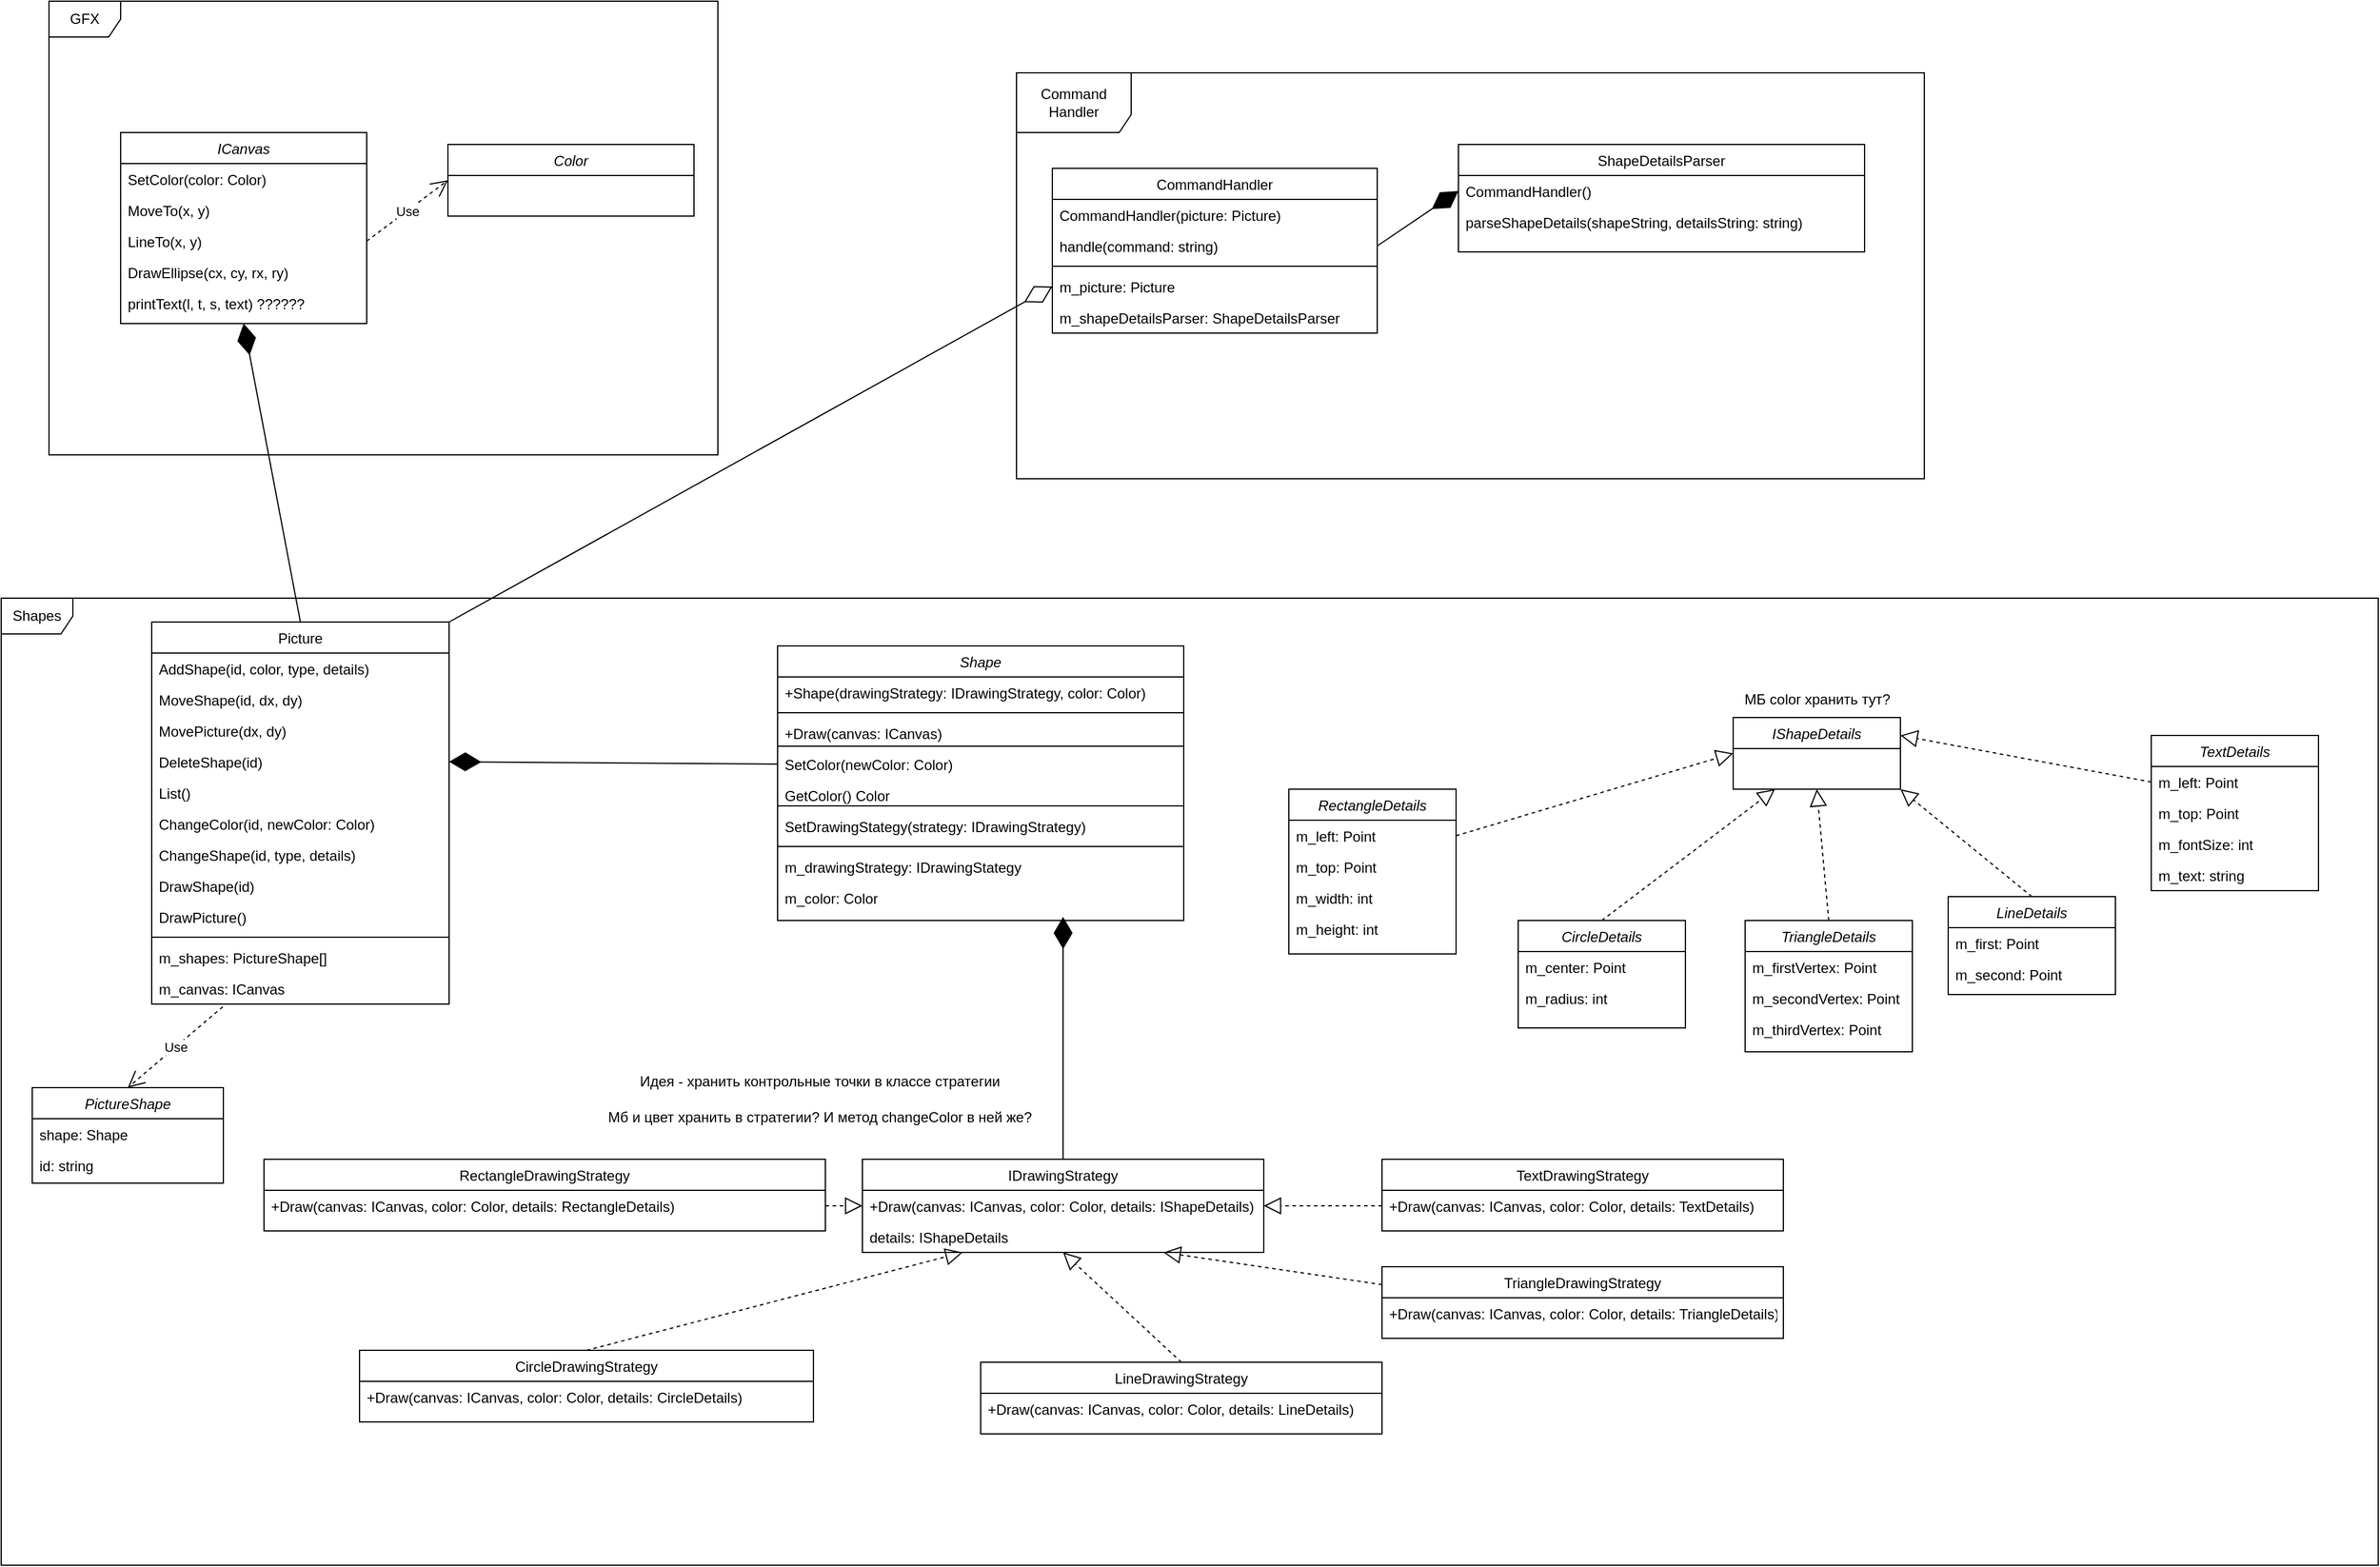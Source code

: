 <mxfile version="21.7.4" type="device">
  <diagram id="C5RBs43oDa-KdzZeNtuy" name="Page-1">
    <mxGraphModel dx="2049" dy="2260" grid="1" gridSize="10" guides="1" tooltips="1" connect="1" arrows="1" fold="1" page="1" pageScale="1" pageWidth="827" pageHeight="1169" math="0" shadow="0">
      <root>
        <mxCell id="WIyWlLk6GJQsqaUBKTNV-0" />
        <mxCell id="WIyWlLk6GJQsqaUBKTNV-1" parent="WIyWlLk6GJQsqaUBKTNV-0" />
        <mxCell id="77DUnfo4g9bUscwPN3Pd-4" value="CommandHandler" style="swimlane;fontStyle=0;align=center;verticalAlign=top;childLayout=stackLayout;horizontal=1;startSize=26;horizontalStack=0;resizeParent=1;resizeLast=0;collapsible=1;marginBottom=0;rounded=0;shadow=0;strokeWidth=1;" vertex="1" parent="WIyWlLk6GJQsqaUBKTNV-1">
          <mxGeometry x="920" y="-120" width="272" height="138" as="geometry">
            <mxRectangle x="550" y="140" width="160" height="26" as="alternateBounds" />
          </mxGeometry>
        </mxCell>
        <mxCell id="77DUnfo4g9bUscwPN3Pd-5" value="CommandHandler(picture: Picture)" style="text;align=left;verticalAlign=top;spacingLeft=4;spacingRight=4;overflow=hidden;rotatable=0;points=[[0,0.5],[1,0.5]];portConstraint=eastwest;" vertex="1" parent="77DUnfo4g9bUscwPN3Pd-4">
          <mxGeometry y="26" width="272" height="26" as="geometry" />
        </mxCell>
        <mxCell id="77DUnfo4g9bUscwPN3Pd-169" value="handle(command: string)" style="text;align=left;verticalAlign=top;spacingLeft=4;spacingRight=4;overflow=hidden;rotatable=0;points=[[0,0.5],[1,0.5]];portConstraint=eastwest;" vertex="1" parent="77DUnfo4g9bUscwPN3Pd-4">
          <mxGeometry y="52" width="272" height="26" as="geometry" />
        </mxCell>
        <mxCell id="77DUnfo4g9bUscwPN3Pd-10" value="" style="line;html=1;strokeWidth=1;align=left;verticalAlign=middle;spacingTop=-1;spacingLeft=3;spacingRight=3;rotatable=0;labelPosition=right;points=[];portConstraint=eastwest;" vertex="1" parent="77DUnfo4g9bUscwPN3Pd-4">
          <mxGeometry y="78" width="272" height="8" as="geometry" />
        </mxCell>
        <mxCell id="77DUnfo4g9bUscwPN3Pd-11" value="m_picture: Picture" style="text;align=left;verticalAlign=top;spacingLeft=4;spacingRight=4;overflow=hidden;rotatable=0;points=[[0,0.5],[1,0.5]];portConstraint=eastwest;" vertex="1" parent="77DUnfo4g9bUscwPN3Pd-4">
          <mxGeometry y="86" width="272" height="26" as="geometry" />
        </mxCell>
        <mxCell id="77DUnfo4g9bUscwPN3Pd-178" value="m_shapeDetailsParser: ShapeDetailsParser" style="text;align=left;verticalAlign=top;spacingLeft=4;spacingRight=4;overflow=hidden;rotatable=0;points=[[0,0.5],[1,0.5]];portConstraint=eastwest;" vertex="1" parent="77DUnfo4g9bUscwPN3Pd-4">
          <mxGeometry y="112" width="272" height="26" as="geometry" />
        </mxCell>
        <mxCell id="77DUnfo4g9bUscwPN3Pd-13" value="Command Handler" style="shape=umlFrame;whiteSpace=wrap;html=1;pointerEvents=0;width=96;height=50;" vertex="1" parent="WIyWlLk6GJQsqaUBKTNV-1">
          <mxGeometry x="890" y="-200" width="760" height="340" as="geometry" />
        </mxCell>
        <mxCell id="77DUnfo4g9bUscwPN3Pd-20" value="Shape" style="swimlane;fontStyle=2;align=center;verticalAlign=top;childLayout=stackLayout;horizontal=1;startSize=26;horizontalStack=0;resizeParent=1;resizeLast=0;collapsible=1;marginBottom=0;rounded=0;shadow=0;strokeWidth=1;" vertex="1" parent="WIyWlLk6GJQsqaUBKTNV-1">
          <mxGeometry x="690" y="280" width="340" height="230" as="geometry">
            <mxRectangle x="230" y="140" width="160" height="26" as="alternateBounds" />
          </mxGeometry>
        </mxCell>
        <mxCell id="77DUnfo4g9bUscwPN3Pd-65" value="+Shape(drawingStrategy: IDrawingStrategy, color: Color)" style="text;align=left;verticalAlign=top;spacingLeft=4;spacingRight=4;overflow=hidden;rotatable=0;points=[[0,0.5],[1,0.5]];portConstraint=eastwest;rounded=0;shadow=0;html=0;" vertex="1" parent="77DUnfo4g9bUscwPN3Pd-20">
          <mxGeometry y="26" width="340" height="26" as="geometry" />
        </mxCell>
        <mxCell id="77DUnfo4g9bUscwPN3Pd-66" value="" style="line;strokeWidth=1;fillColor=none;align=left;verticalAlign=middle;spacingTop=-1;spacingLeft=3;spacingRight=3;rotatable=0;labelPosition=right;points=[];portConstraint=eastwest;strokeColor=inherit;" vertex="1" parent="77DUnfo4g9bUscwPN3Pd-20">
          <mxGeometry y="52" width="340" height="8" as="geometry" />
        </mxCell>
        <mxCell id="77DUnfo4g9bUscwPN3Pd-63" value="+Draw(canvas: ICanvas)" style="text;align=left;verticalAlign=top;spacingLeft=4;spacingRight=4;overflow=hidden;rotatable=0;points=[[0,0.5],[1,0.5]];portConstraint=eastwest;rounded=0;shadow=0;html=0;" vertex="1" parent="77DUnfo4g9bUscwPN3Pd-20">
          <mxGeometry y="60" width="340" height="26" as="geometry" />
        </mxCell>
        <mxCell id="77DUnfo4g9bUscwPN3Pd-61" value="SetColor(newColor: Color)" style="text;align=left;verticalAlign=top;spacingLeft=4;spacingRight=4;overflow=hidden;rotatable=0;points=[[0,0.5],[1,0.5]];portConstraint=eastwest;rounded=0;shadow=0;html=0;" vertex="1" parent="77DUnfo4g9bUscwPN3Pd-20">
          <mxGeometry y="86" width="340" height="26" as="geometry" />
        </mxCell>
        <mxCell id="77DUnfo4g9bUscwPN3Pd-62" value="GetColor() Color" style="text;align=left;verticalAlign=top;spacingLeft=4;spacingRight=4;overflow=hidden;rotatable=0;points=[[0,0.5],[1,0.5]];portConstraint=eastwest;rounded=0;shadow=0;html=0;" vertex="1" parent="77DUnfo4g9bUscwPN3Pd-20">
          <mxGeometry y="112" width="340" height="26" as="geometry" />
        </mxCell>
        <mxCell id="77DUnfo4g9bUscwPN3Pd-69" value="SetDrawingStategy(strategy: IDrawingStrategy)" style="text;align=left;verticalAlign=top;spacingLeft=4;spacingRight=4;overflow=hidden;rotatable=0;points=[[0,0.5],[1,0.5]];portConstraint=eastwest;rounded=0;shadow=0;html=0;" vertex="1" parent="77DUnfo4g9bUscwPN3Pd-20">
          <mxGeometry y="138" width="340" height="26" as="geometry" />
        </mxCell>
        <mxCell id="77DUnfo4g9bUscwPN3Pd-23" value="" style="line;html=1;strokeWidth=1;align=left;verticalAlign=middle;spacingTop=-1;spacingLeft=3;spacingRight=3;rotatable=0;labelPosition=right;points=[];portConstraint=eastwest;" vertex="1" parent="77DUnfo4g9bUscwPN3Pd-20">
          <mxGeometry y="164" width="340" height="8" as="geometry" />
        </mxCell>
        <mxCell id="77DUnfo4g9bUscwPN3Pd-25" value="m_drawingStrategy: IDrawingStategy" style="text;align=left;verticalAlign=top;spacingLeft=4;spacingRight=4;overflow=hidden;rotatable=0;points=[[0,0.5],[1,0.5]];portConstraint=eastwest;" vertex="1" parent="77DUnfo4g9bUscwPN3Pd-20">
          <mxGeometry y="172" width="340" height="26" as="geometry" />
        </mxCell>
        <mxCell id="77DUnfo4g9bUscwPN3Pd-59" value="m_color: Color" style="text;align=left;verticalAlign=top;spacingLeft=4;spacingRight=4;overflow=hidden;rotatable=0;points=[[0,0.5],[1,0.5]];portConstraint=eastwest;" vertex="1" parent="77DUnfo4g9bUscwPN3Pd-20">
          <mxGeometry y="198" width="340" height="26" as="geometry" />
        </mxCell>
        <mxCell id="77DUnfo4g9bUscwPN3Pd-26" value="IDrawingStrategy" style="swimlane;fontStyle=0;align=center;verticalAlign=top;childLayout=stackLayout;horizontal=1;startSize=26;horizontalStack=0;resizeParent=1;resizeLast=0;collapsible=1;marginBottom=0;rounded=0;shadow=0;strokeWidth=1;" vertex="1" parent="WIyWlLk6GJQsqaUBKTNV-1">
          <mxGeometry x="761" y="710" width="336" height="78" as="geometry">
            <mxRectangle x="550" y="140" width="160" height="26" as="alternateBounds" />
          </mxGeometry>
        </mxCell>
        <mxCell id="77DUnfo4g9bUscwPN3Pd-27" value="+Draw(canvas: ICanvas, color: Color, details: IShapeDetails)" style="text;align=left;verticalAlign=top;spacingLeft=4;spacingRight=4;overflow=hidden;rotatable=0;points=[[0,0.5],[1,0.5]];portConstraint=eastwest;" vertex="1" parent="77DUnfo4g9bUscwPN3Pd-26">
          <mxGeometry y="26" width="336" height="26" as="geometry" />
        </mxCell>
        <mxCell id="77DUnfo4g9bUscwPN3Pd-166" value="details: IShapeDetails" style="text;align=left;verticalAlign=top;spacingLeft=4;spacingRight=4;overflow=hidden;rotatable=0;points=[[0,0.5],[1,0.5]];portConstraint=eastwest;" vertex="1" parent="77DUnfo4g9bUscwPN3Pd-26">
          <mxGeometry y="52" width="336" height="26" as="geometry" />
        </mxCell>
        <mxCell id="77DUnfo4g9bUscwPN3Pd-35" value="" style="endArrow=diamondThin;endFill=1;endSize=24;html=1;rounded=0;exitX=0;exitY=0.5;exitDx=0;exitDy=0;entryX=1;entryY=0.5;entryDx=0;entryDy=0;" edge="1" parent="WIyWlLk6GJQsqaUBKTNV-1" target="77DUnfo4g9bUscwPN3Pd-53" source="77DUnfo4g9bUscwPN3Pd-61">
          <mxGeometry width="160" relative="1" as="geometry">
            <mxPoint x="316" y="647" as="sourcePoint" />
            <mxPoint x="410" y="380" as="targetPoint" />
          </mxGeometry>
        </mxCell>
        <mxCell id="77DUnfo4g9bUscwPN3Pd-36" value="Shapes" style="shape=umlFrame;whiteSpace=wrap;html=1;pointerEvents=0;" vertex="1" parent="WIyWlLk6GJQsqaUBKTNV-1">
          <mxGeometry x="40" y="240" width="1990" height="810" as="geometry" />
        </mxCell>
        <mxCell id="77DUnfo4g9bUscwPN3Pd-37" value="ICanvas&#xa;" style="swimlane;fontStyle=2;align=center;verticalAlign=top;childLayout=stackLayout;horizontal=1;startSize=26;horizontalStack=0;resizeParent=1;resizeLast=0;collapsible=1;marginBottom=0;rounded=0;shadow=0;strokeWidth=1;" vertex="1" parent="WIyWlLk6GJQsqaUBKTNV-1">
          <mxGeometry x="140" y="-150" width="206" height="160" as="geometry">
            <mxRectangle x="230" y="140" width="160" height="26" as="alternateBounds" />
          </mxGeometry>
        </mxCell>
        <mxCell id="77DUnfo4g9bUscwPN3Pd-38" value="SetColor(color: Color)" style="text;align=left;verticalAlign=top;spacingLeft=4;spacingRight=4;overflow=hidden;rotatable=0;points=[[0,0.5],[1,0.5]];portConstraint=eastwest;" vertex="1" parent="77DUnfo4g9bUscwPN3Pd-37">
          <mxGeometry y="26" width="206" height="26" as="geometry" />
        </mxCell>
        <mxCell id="77DUnfo4g9bUscwPN3Pd-39" value="MoveTo(x, y)" style="text;align=left;verticalAlign=top;spacingLeft=4;spacingRight=4;overflow=hidden;rotatable=0;points=[[0,0.5],[1,0.5]];portConstraint=eastwest;rounded=0;shadow=0;html=0;" vertex="1" parent="77DUnfo4g9bUscwPN3Pd-37">
          <mxGeometry y="52" width="206" height="26" as="geometry" />
        </mxCell>
        <mxCell id="77DUnfo4g9bUscwPN3Pd-42" value="LineTo(x, y)" style="text;align=left;verticalAlign=top;spacingLeft=4;spacingRight=4;overflow=hidden;rotatable=0;points=[[0,0.5],[1,0.5]];portConstraint=eastwest;rounded=0;shadow=0;html=0;" vertex="1" parent="77DUnfo4g9bUscwPN3Pd-37">
          <mxGeometry y="78" width="206" height="26" as="geometry" />
        </mxCell>
        <mxCell id="77DUnfo4g9bUscwPN3Pd-43" value="DrawEllipse(cx, cy, rx, ry)" style="text;align=left;verticalAlign=top;spacingLeft=4;spacingRight=4;overflow=hidden;rotatable=0;points=[[0,0.5],[1,0.5]];portConstraint=eastwest;rounded=0;shadow=0;html=0;" vertex="1" parent="77DUnfo4g9bUscwPN3Pd-37">
          <mxGeometry y="104" width="206" height="26" as="geometry" />
        </mxCell>
        <mxCell id="77DUnfo4g9bUscwPN3Pd-44" value="printText(l, t, s, text) ??????" style="text;align=left;verticalAlign=top;spacingLeft=4;spacingRight=4;overflow=hidden;rotatable=0;points=[[0,0.5],[1,0.5]];portConstraint=eastwest;rounded=0;shadow=0;html=0;" vertex="1" parent="77DUnfo4g9bUscwPN3Pd-37">
          <mxGeometry y="130" width="206" height="26" as="geometry" />
        </mxCell>
        <mxCell id="77DUnfo4g9bUscwPN3Pd-50" value="Picture" style="swimlane;fontStyle=0;align=center;verticalAlign=top;childLayout=stackLayout;horizontal=1;startSize=26;horizontalStack=0;resizeParent=1;resizeLast=0;collapsible=1;marginBottom=0;rounded=0;shadow=0;strokeWidth=1;" vertex="1" parent="WIyWlLk6GJQsqaUBKTNV-1">
          <mxGeometry x="166" y="260" width="249" height="320" as="geometry">
            <mxRectangle x="550" y="140" width="160" height="26" as="alternateBounds" />
          </mxGeometry>
        </mxCell>
        <mxCell id="77DUnfo4g9bUscwPN3Pd-52" value="AddShape(id, color, type, details)" style="text;align=left;verticalAlign=top;spacingLeft=4;spacingRight=4;overflow=hidden;rotatable=0;points=[[0,0.5],[1,0.5]];portConstraint=eastwest;rounded=0;shadow=0;html=0;" vertex="1" parent="77DUnfo4g9bUscwPN3Pd-50">
          <mxGeometry y="26" width="249" height="26" as="geometry" />
        </mxCell>
        <mxCell id="77DUnfo4g9bUscwPN3Pd-93" value="MoveShape(id, dx, dy)" style="text;align=left;verticalAlign=top;spacingLeft=4;spacingRight=4;overflow=hidden;rotatable=0;points=[[0,0.5],[1,0.5]];portConstraint=eastwest;rounded=0;shadow=0;html=0;" vertex="1" parent="77DUnfo4g9bUscwPN3Pd-50">
          <mxGeometry y="52" width="249" height="26" as="geometry" />
        </mxCell>
        <mxCell id="77DUnfo4g9bUscwPN3Pd-94" value="MovePicture(dx, dy)" style="text;align=left;verticalAlign=top;spacingLeft=4;spacingRight=4;overflow=hidden;rotatable=0;points=[[0,0.5],[1,0.5]];portConstraint=eastwest;rounded=0;shadow=0;html=0;" vertex="1" parent="77DUnfo4g9bUscwPN3Pd-50">
          <mxGeometry y="78" width="249" height="26" as="geometry" />
        </mxCell>
        <mxCell id="77DUnfo4g9bUscwPN3Pd-53" value="DeleteShape(id)" style="text;align=left;verticalAlign=top;spacingLeft=4;spacingRight=4;overflow=hidden;rotatable=0;points=[[0,0.5],[1,0.5]];portConstraint=eastwest;rounded=0;shadow=0;html=0;" vertex="1" parent="77DUnfo4g9bUscwPN3Pd-50">
          <mxGeometry y="104" width="249" height="26" as="geometry" />
        </mxCell>
        <mxCell id="77DUnfo4g9bUscwPN3Pd-97" value="List()" style="text;align=left;verticalAlign=top;spacingLeft=4;spacingRight=4;overflow=hidden;rotatable=0;points=[[0,0.5],[1,0.5]];portConstraint=eastwest;rounded=0;shadow=0;html=0;" vertex="1" parent="77DUnfo4g9bUscwPN3Pd-50">
          <mxGeometry y="130" width="249" height="26" as="geometry" />
        </mxCell>
        <mxCell id="77DUnfo4g9bUscwPN3Pd-95" value="ChangeColor(id, newColor: Color)" style="text;align=left;verticalAlign=top;spacingLeft=4;spacingRight=4;overflow=hidden;rotatable=0;points=[[0,0.5],[1,0.5]];portConstraint=eastwest;rounded=0;shadow=0;html=0;" vertex="1" parent="77DUnfo4g9bUscwPN3Pd-50">
          <mxGeometry y="156" width="249" height="26" as="geometry" />
        </mxCell>
        <mxCell id="77DUnfo4g9bUscwPN3Pd-55" value="ChangeShape(id, type, details)" style="text;align=left;verticalAlign=top;spacingLeft=4;spacingRight=4;overflow=hidden;rotatable=0;points=[[0,0.5],[1,0.5]];portConstraint=eastwest;rounded=0;shadow=0;html=0;" vertex="1" parent="77DUnfo4g9bUscwPN3Pd-50">
          <mxGeometry y="182" width="249" height="26" as="geometry" />
        </mxCell>
        <mxCell id="77DUnfo4g9bUscwPN3Pd-96" value="DrawShape(id)" style="text;align=left;verticalAlign=top;spacingLeft=4;spacingRight=4;overflow=hidden;rotatable=0;points=[[0,0.5],[1,0.5]];portConstraint=eastwest;rounded=0;shadow=0;html=0;" vertex="1" parent="77DUnfo4g9bUscwPN3Pd-50">
          <mxGeometry y="208" width="249" height="26" as="geometry" />
        </mxCell>
        <mxCell id="77DUnfo4g9bUscwPN3Pd-98" value="DrawPicture()" style="text;align=left;verticalAlign=top;spacingLeft=4;spacingRight=4;overflow=hidden;rotatable=0;points=[[0,0.5],[1,0.5]];portConstraint=eastwest;rounded=0;shadow=0;html=0;" vertex="1" parent="77DUnfo4g9bUscwPN3Pd-50">
          <mxGeometry y="234" width="249" height="26" as="geometry" />
        </mxCell>
        <mxCell id="77DUnfo4g9bUscwPN3Pd-56" value="" style="line;html=1;strokeWidth=1;align=left;verticalAlign=middle;spacingTop=-1;spacingLeft=3;spacingRight=3;rotatable=0;labelPosition=right;points=[];portConstraint=eastwest;" vertex="1" parent="77DUnfo4g9bUscwPN3Pd-50">
          <mxGeometry y="260" width="249" height="8" as="geometry" />
        </mxCell>
        <mxCell id="77DUnfo4g9bUscwPN3Pd-51" value="m_shapes: PictureShape[]" style="text;align=left;verticalAlign=top;spacingLeft=4;spacingRight=4;overflow=hidden;rotatable=0;points=[[0,0.5],[1,0.5]];portConstraint=eastwest;" vertex="1" parent="77DUnfo4g9bUscwPN3Pd-50">
          <mxGeometry y="268" width="249" height="26" as="geometry" />
        </mxCell>
        <mxCell id="77DUnfo4g9bUscwPN3Pd-57" value="m_canvas: ICanvas" style="text;align=left;verticalAlign=top;spacingLeft=4;spacingRight=4;overflow=hidden;rotatable=0;points=[[0,0.5],[1,0.5]];portConstraint=eastwest;" vertex="1" parent="77DUnfo4g9bUscwPN3Pd-50">
          <mxGeometry y="294" width="249" height="26" as="geometry" />
        </mxCell>
        <mxCell id="77DUnfo4g9bUscwPN3Pd-67" value="" style="line;strokeWidth=1;fillColor=none;align=left;verticalAlign=middle;spacingTop=-1;spacingLeft=3;spacingRight=3;rotatable=0;labelPosition=right;points=[];portConstraint=eastwest;strokeColor=inherit;" vertex="1" parent="WIyWlLk6GJQsqaUBKTNV-1">
          <mxGeometry x="690" y="360" width="340" height="8" as="geometry" />
        </mxCell>
        <mxCell id="77DUnfo4g9bUscwPN3Pd-70" value="RectangleDrawingStrategy" style="swimlane;fontStyle=0;align=center;verticalAlign=top;childLayout=stackLayout;horizontal=1;startSize=26;horizontalStack=0;resizeParent=1;resizeLast=0;collapsible=1;marginBottom=0;rounded=0;shadow=0;strokeWidth=1;" vertex="1" parent="WIyWlLk6GJQsqaUBKTNV-1">
          <mxGeometry x="260" y="710" width="470" height="60" as="geometry">
            <mxRectangle x="550" y="140" width="160" height="26" as="alternateBounds" />
          </mxGeometry>
        </mxCell>
        <mxCell id="77DUnfo4g9bUscwPN3Pd-71" value="+Draw(canvas: ICanvas, color: Color, details: RectangleDetails)" style="text;align=left;verticalAlign=top;spacingLeft=4;spacingRight=4;overflow=hidden;rotatable=0;points=[[0,0.5],[1,0.5]];portConstraint=eastwest;" vertex="1" parent="77DUnfo4g9bUscwPN3Pd-70">
          <mxGeometry y="26" width="470" height="26" as="geometry" />
        </mxCell>
        <mxCell id="77DUnfo4g9bUscwPN3Pd-72" value="TriangleDrawingStrategy" style="swimlane;fontStyle=0;align=center;verticalAlign=top;childLayout=stackLayout;horizontal=1;startSize=26;horizontalStack=0;resizeParent=1;resizeLast=0;collapsible=1;marginBottom=0;rounded=0;shadow=0;strokeWidth=1;" vertex="1" parent="WIyWlLk6GJQsqaUBKTNV-1">
          <mxGeometry x="1196" y="800" width="336" height="60" as="geometry">
            <mxRectangle x="550" y="140" width="160" height="26" as="alternateBounds" />
          </mxGeometry>
        </mxCell>
        <mxCell id="77DUnfo4g9bUscwPN3Pd-73" value="+Draw(canvas: ICanvas, color: Color, details: TriangleDetails)" style="text;align=left;verticalAlign=top;spacingLeft=4;spacingRight=4;overflow=hidden;rotatable=0;points=[[0,0.5],[1,0.5]];portConstraint=eastwest;" vertex="1" parent="77DUnfo4g9bUscwPN3Pd-72">
          <mxGeometry y="26" width="336" height="26" as="geometry" />
        </mxCell>
        <mxCell id="77DUnfo4g9bUscwPN3Pd-74" value="CircleDrawingStrategy" style="swimlane;fontStyle=0;align=center;verticalAlign=top;childLayout=stackLayout;horizontal=1;startSize=26;horizontalStack=0;resizeParent=1;resizeLast=0;collapsible=1;marginBottom=0;rounded=0;shadow=0;strokeWidth=1;" vertex="1" parent="WIyWlLk6GJQsqaUBKTNV-1">
          <mxGeometry x="340" y="870" width="380" height="60" as="geometry">
            <mxRectangle x="550" y="140" width="160" height="26" as="alternateBounds" />
          </mxGeometry>
        </mxCell>
        <mxCell id="77DUnfo4g9bUscwPN3Pd-75" value="+Draw(canvas: ICanvas, color: Color, details: CircleDetails)" style="text;align=left;verticalAlign=top;spacingLeft=4;spacingRight=4;overflow=hidden;rotatable=0;points=[[0,0.5],[1,0.5]];portConstraint=eastwest;" vertex="1" parent="77DUnfo4g9bUscwPN3Pd-74">
          <mxGeometry y="26" width="380" height="26" as="geometry" />
        </mxCell>
        <mxCell id="77DUnfo4g9bUscwPN3Pd-76" value="LineDrawingStrategy" style="swimlane;fontStyle=0;align=center;verticalAlign=top;childLayout=stackLayout;horizontal=1;startSize=26;horizontalStack=0;resizeParent=1;resizeLast=0;collapsible=1;marginBottom=0;rounded=0;shadow=0;strokeWidth=1;" vertex="1" parent="WIyWlLk6GJQsqaUBKTNV-1">
          <mxGeometry x="860" y="880" width="336" height="60" as="geometry">
            <mxRectangle x="550" y="140" width="160" height="26" as="alternateBounds" />
          </mxGeometry>
        </mxCell>
        <mxCell id="77DUnfo4g9bUscwPN3Pd-77" value="+Draw(canvas: ICanvas, color: Color, details: LineDetails)" style="text;align=left;verticalAlign=top;spacingLeft=4;spacingRight=4;overflow=hidden;rotatable=0;points=[[0,0.5],[1,0.5]];portConstraint=eastwest;" vertex="1" parent="77DUnfo4g9bUscwPN3Pd-76">
          <mxGeometry y="26" width="336" height="26" as="geometry" />
        </mxCell>
        <mxCell id="77DUnfo4g9bUscwPN3Pd-78" value="TextDrawingStrategy" style="swimlane;fontStyle=0;align=center;verticalAlign=top;childLayout=stackLayout;horizontal=1;startSize=26;horizontalStack=0;resizeParent=1;resizeLast=0;collapsible=1;marginBottom=0;rounded=0;shadow=0;strokeWidth=1;" vertex="1" parent="WIyWlLk6GJQsqaUBKTNV-1">
          <mxGeometry x="1196" y="710" width="336" height="60" as="geometry">
            <mxRectangle x="550" y="140" width="160" height="26" as="alternateBounds" />
          </mxGeometry>
        </mxCell>
        <mxCell id="77DUnfo4g9bUscwPN3Pd-79" value="+Draw(canvas: ICanvas, color: Color, details: TextDetails)" style="text;align=left;verticalAlign=top;spacingLeft=4;spacingRight=4;overflow=hidden;rotatable=0;points=[[0,0.5],[1,0.5]];portConstraint=eastwest;" vertex="1" parent="77DUnfo4g9bUscwPN3Pd-78">
          <mxGeometry y="26" width="336" height="26" as="geometry" />
        </mxCell>
        <mxCell id="77DUnfo4g9bUscwPN3Pd-81" value="" style="endArrow=block;dashed=1;endFill=0;endSize=12;html=1;rounded=0;exitX=1;exitY=0.5;exitDx=0;exitDy=0;entryX=0;entryY=0.5;entryDx=0;entryDy=0;" edge="1" parent="WIyWlLk6GJQsqaUBKTNV-1" source="77DUnfo4g9bUscwPN3Pd-71" target="77DUnfo4g9bUscwPN3Pd-27">
          <mxGeometry width="160" relative="1" as="geometry">
            <mxPoint x="801" y="660" as="sourcePoint" />
            <mxPoint x="961" y="660" as="targetPoint" />
          </mxGeometry>
        </mxCell>
        <mxCell id="77DUnfo4g9bUscwPN3Pd-84" value="" style="endArrow=block;dashed=1;endFill=0;endSize=12;html=1;rounded=0;exitX=0.5;exitY=0;exitDx=0;exitDy=0;entryX=0.25;entryY=1;entryDx=0;entryDy=0;" edge="1" parent="WIyWlLk6GJQsqaUBKTNV-1" source="77DUnfo4g9bUscwPN3Pd-74" target="77DUnfo4g9bUscwPN3Pd-26">
          <mxGeometry width="160" relative="1" as="geometry">
            <mxPoint x="761" y="890" as="sourcePoint" />
            <mxPoint x="921" y="890" as="targetPoint" />
          </mxGeometry>
        </mxCell>
        <mxCell id="77DUnfo4g9bUscwPN3Pd-85" value="" style="endArrow=block;dashed=1;endFill=0;endSize=12;html=1;rounded=0;exitX=0.5;exitY=0;exitDx=0;exitDy=0;entryX=0.5;entryY=1;entryDx=0;entryDy=0;" edge="1" parent="WIyWlLk6GJQsqaUBKTNV-1" source="77DUnfo4g9bUscwPN3Pd-76" target="77DUnfo4g9bUscwPN3Pd-26">
          <mxGeometry width="160" relative="1" as="geometry">
            <mxPoint x="881" y="855" as="sourcePoint" />
            <mxPoint x="1097" y="790" as="targetPoint" />
          </mxGeometry>
        </mxCell>
        <mxCell id="77DUnfo4g9bUscwPN3Pd-86" value="" style="endArrow=block;dashed=1;endFill=0;endSize=12;html=1;rounded=0;exitX=0;exitY=0.25;exitDx=0;exitDy=0;entryX=0.75;entryY=1;entryDx=0;entryDy=0;" edge="1" parent="WIyWlLk6GJQsqaUBKTNV-1" source="77DUnfo4g9bUscwPN3Pd-72" target="77DUnfo4g9bUscwPN3Pd-26">
          <mxGeometry width="160" relative="1" as="geometry">
            <mxPoint x="1019" y="910" as="sourcePoint" />
            <mxPoint x="939" y="790" as="targetPoint" />
          </mxGeometry>
        </mxCell>
        <mxCell id="77DUnfo4g9bUscwPN3Pd-87" value="" style="endArrow=block;dashed=1;endFill=0;endSize=12;html=1;rounded=0;exitX=0;exitY=0.5;exitDx=0;exitDy=0;entryX=1;entryY=0.5;entryDx=0;entryDy=0;" edge="1" parent="WIyWlLk6GJQsqaUBKTNV-1" source="77DUnfo4g9bUscwPN3Pd-79" target="77DUnfo4g9bUscwPN3Pd-27">
          <mxGeometry width="160" relative="1" as="geometry">
            <mxPoint x="1307" y="840" as="sourcePoint" />
            <mxPoint x="1023" y="790" as="targetPoint" />
          </mxGeometry>
        </mxCell>
        <mxCell id="77DUnfo4g9bUscwPN3Pd-99" value="GFX" style="shape=umlFrame;whiteSpace=wrap;html=1;pointerEvents=0;" vertex="1" parent="WIyWlLk6GJQsqaUBKTNV-1">
          <mxGeometry x="80" y="-260" width="560" height="380" as="geometry" />
        </mxCell>
        <mxCell id="77DUnfo4g9bUscwPN3Pd-100" value="Color" style="swimlane;fontStyle=2;align=center;verticalAlign=top;childLayout=stackLayout;horizontal=1;startSize=26;horizontalStack=0;resizeParent=1;resizeLast=0;collapsible=1;marginBottom=0;rounded=0;shadow=0;strokeWidth=1;" vertex="1" parent="WIyWlLk6GJQsqaUBKTNV-1">
          <mxGeometry x="414" y="-140" width="206" height="60" as="geometry">
            <mxRectangle x="230" y="140" width="160" height="26" as="alternateBounds" />
          </mxGeometry>
        </mxCell>
        <mxCell id="77DUnfo4g9bUscwPN3Pd-106" value="Use" style="endArrow=open;endSize=12;dashed=1;html=1;rounded=0;exitX=1;exitY=0.5;exitDx=0;exitDy=0;entryX=0;entryY=0.5;entryDx=0;entryDy=0;" edge="1" parent="WIyWlLk6GJQsqaUBKTNV-1" source="77DUnfo4g9bUscwPN3Pd-42" target="77DUnfo4g9bUscwPN3Pd-100">
          <mxGeometry width="160" relative="1" as="geometry">
            <mxPoint x="540" y="220" as="sourcePoint" />
            <mxPoint x="700" y="220" as="targetPoint" />
          </mxGeometry>
        </mxCell>
        <mxCell id="77DUnfo4g9bUscwPN3Pd-108" value="PictureShape" style="swimlane;fontStyle=2;align=center;verticalAlign=top;childLayout=stackLayout;horizontal=1;startSize=26;horizontalStack=0;resizeParent=1;resizeLast=0;collapsible=1;marginBottom=0;rounded=0;shadow=0;strokeWidth=1;" vertex="1" parent="WIyWlLk6GJQsqaUBKTNV-1">
          <mxGeometry x="66" y="650" width="160" height="80" as="geometry">
            <mxRectangle x="230" y="140" width="160" height="26" as="alternateBounds" />
          </mxGeometry>
        </mxCell>
        <mxCell id="77DUnfo4g9bUscwPN3Pd-109" value="shape: Shape" style="text;align=left;verticalAlign=top;spacingLeft=4;spacingRight=4;overflow=hidden;rotatable=0;points=[[0,0.5],[1,0.5]];portConstraint=eastwest;" vertex="1" parent="77DUnfo4g9bUscwPN3Pd-108">
          <mxGeometry y="26" width="160" height="26" as="geometry" />
        </mxCell>
        <mxCell id="77DUnfo4g9bUscwPN3Pd-110" value="id: string" style="text;align=left;verticalAlign=top;spacingLeft=4;spacingRight=4;overflow=hidden;rotatable=0;points=[[0,0.5],[1,0.5]];portConstraint=eastwest;rounded=0;shadow=0;html=0;" vertex="1" parent="77DUnfo4g9bUscwPN3Pd-108">
          <mxGeometry y="52" width="160" height="26" as="geometry" />
        </mxCell>
        <mxCell id="77DUnfo4g9bUscwPN3Pd-111" value="Use" style="endArrow=open;endSize=12;dashed=1;html=1;rounded=0;entryX=0.5;entryY=0;entryDx=0;entryDy=0;exitX=0.239;exitY=1.087;exitDx=0;exitDy=0;exitPerimeter=0;" edge="1" parent="WIyWlLk6GJQsqaUBKTNV-1" source="77DUnfo4g9bUscwPN3Pd-57" target="77DUnfo4g9bUscwPN3Pd-108">
          <mxGeometry width="160" relative="1" as="geometry">
            <mxPoint x="442" y="-29" as="sourcePoint" />
            <mxPoint x="526" y="70" as="targetPoint" />
          </mxGeometry>
        </mxCell>
        <mxCell id="77DUnfo4g9bUscwPN3Pd-112" value="" style="endArrow=diamondThin;endFill=1;endSize=24;html=1;rounded=0;entryX=0.5;entryY=1;entryDx=0;entryDy=0;exitX=0.5;exitY=0;exitDx=0;exitDy=0;" edge="1" parent="WIyWlLk6GJQsqaUBKTNV-1" source="77DUnfo4g9bUscwPN3Pd-50" target="77DUnfo4g9bUscwPN3Pd-37">
          <mxGeometry width="160" relative="1" as="geometry">
            <mxPoint x="1560" y="219" as="sourcePoint" />
            <mxPoint x="1319" y="217" as="targetPoint" />
          </mxGeometry>
        </mxCell>
        <mxCell id="77DUnfo4g9bUscwPN3Pd-114" value="" style="endArrow=diamondThin;endFill=1;endSize=24;html=1;rounded=0;exitX=0.5;exitY=0;exitDx=0;exitDy=0;entryX=0.703;entryY=1.115;entryDx=0;entryDy=0;entryPerimeter=0;" edge="1" parent="WIyWlLk6GJQsqaUBKTNV-1" source="77DUnfo4g9bUscwPN3Pd-26" target="77DUnfo4g9bUscwPN3Pd-59">
          <mxGeometry width="160" relative="1" as="geometry">
            <mxPoint x="750" y="590" as="sourcePoint" />
            <mxPoint x="910" y="590" as="targetPoint" />
          </mxGeometry>
        </mxCell>
        <mxCell id="77DUnfo4g9bUscwPN3Pd-116" value="Идея - хранить контрольные точки в классе стратегии" style="text;html=1;align=center;verticalAlign=middle;resizable=0;points=[];autosize=1;strokeColor=none;fillColor=none;" vertex="1" parent="WIyWlLk6GJQsqaUBKTNV-1">
          <mxGeometry x="560" y="630" width="330" height="30" as="geometry" />
        </mxCell>
        <mxCell id="77DUnfo4g9bUscwPN3Pd-121" value="RectangleDetails" style="swimlane;fontStyle=2;align=center;verticalAlign=top;childLayout=stackLayout;horizontal=1;startSize=26;horizontalStack=0;resizeParent=1;resizeLast=0;collapsible=1;marginBottom=0;rounded=0;shadow=0;strokeWidth=1;" vertex="1" parent="WIyWlLk6GJQsqaUBKTNV-1">
          <mxGeometry x="1118" y="400" width="140" height="138" as="geometry">
            <mxRectangle x="230" y="140" width="160" height="26" as="alternateBounds" />
          </mxGeometry>
        </mxCell>
        <mxCell id="77DUnfo4g9bUscwPN3Pd-129" value="m_left: Point" style="text;align=left;verticalAlign=top;spacingLeft=4;spacingRight=4;overflow=hidden;rotatable=0;points=[[0,0.5],[1,0.5]];portConstraint=eastwest;" vertex="1" parent="77DUnfo4g9bUscwPN3Pd-121">
          <mxGeometry y="26" width="140" height="26" as="geometry" />
        </mxCell>
        <mxCell id="77DUnfo4g9bUscwPN3Pd-131" value="m_top: Point" style="text;align=left;verticalAlign=top;spacingLeft=4;spacingRight=4;overflow=hidden;rotatable=0;points=[[0,0.5],[1,0.5]];portConstraint=eastwest;" vertex="1" parent="77DUnfo4g9bUscwPN3Pd-121">
          <mxGeometry y="52" width="140" height="26" as="geometry" />
        </mxCell>
        <mxCell id="77DUnfo4g9bUscwPN3Pd-130" value="m_width: int" style="text;align=left;verticalAlign=top;spacingLeft=4;spacingRight=4;overflow=hidden;rotatable=0;points=[[0,0.5],[1,0.5]];portConstraint=eastwest;" vertex="1" parent="77DUnfo4g9bUscwPN3Pd-121">
          <mxGeometry y="78" width="140" height="26" as="geometry" />
        </mxCell>
        <mxCell id="77DUnfo4g9bUscwPN3Pd-132" value="m_height: int" style="text;align=left;verticalAlign=top;spacingLeft=4;spacingRight=4;overflow=hidden;rotatable=0;points=[[0,0.5],[1,0.5]];portConstraint=eastwest;" vertex="1" parent="77DUnfo4g9bUscwPN3Pd-121">
          <mxGeometry y="104" width="140" height="26" as="geometry" />
        </mxCell>
        <mxCell id="77DUnfo4g9bUscwPN3Pd-133" value="CircleDetails" style="swimlane;fontStyle=2;align=center;verticalAlign=top;childLayout=stackLayout;horizontal=1;startSize=26;horizontalStack=0;resizeParent=1;resizeLast=0;collapsible=1;marginBottom=0;rounded=0;shadow=0;strokeWidth=1;" vertex="1" parent="WIyWlLk6GJQsqaUBKTNV-1">
          <mxGeometry x="1310" y="510" width="140" height="90" as="geometry">
            <mxRectangle x="230" y="140" width="160" height="26" as="alternateBounds" />
          </mxGeometry>
        </mxCell>
        <mxCell id="77DUnfo4g9bUscwPN3Pd-134" value="m_center: Point" style="text;align=left;verticalAlign=top;spacingLeft=4;spacingRight=4;overflow=hidden;rotatable=0;points=[[0,0.5],[1,0.5]];portConstraint=eastwest;" vertex="1" parent="77DUnfo4g9bUscwPN3Pd-133">
          <mxGeometry y="26" width="140" height="26" as="geometry" />
        </mxCell>
        <mxCell id="77DUnfo4g9bUscwPN3Pd-135" value="m_radius: int" style="text;align=left;verticalAlign=top;spacingLeft=4;spacingRight=4;overflow=hidden;rotatable=0;points=[[0,0.5],[1,0.5]];portConstraint=eastwest;" vertex="1" parent="77DUnfo4g9bUscwPN3Pd-133">
          <mxGeometry y="52" width="140" height="26" as="geometry" />
        </mxCell>
        <mxCell id="77DUnfo4g9bUscwPN3Pd-138" value="TriangleDetails" style="swimlane;fontStyle=2;align=center;verticalAlign=top;childLayout=stackLayout;horizontal=1;startSize=26;horizontalStack=0;resizeParent=1;resizeLast=0;collapsible=1;marginBottom=0;rounded=0;shadow=0;strokeWidth=1;" vertex="1" parent="WIyWlLk6GJQsqaUBKTNV-1">
          <mxGeometry x="1500" y="510" width="140" height="110" as="geometry">
            <mxRectangle x="230" y="140" width="160" height="26" as="alternateBounds" />
          </mxGeometry>
        </mxCell>
        <mxCell id="77DUnfo4g9bUscwPN3Pd-139" value="m_firstVertex: Point" style="text;align=left;verticalAlign=top;spacingLeft=4;spacingRight=4;overflow=hidden;rotatable=0;points=[[0,0.5],[1,0.5]];portConstraint=eastwest;" vertex="1" parent="77DUnfo4g9bUscwPN3Pd-138">
          <mxGeometry y="26" width="140" height="26" as="geometry" />
        </mxCell>
        <mxCell id="77DUnfo4g9bUscwPN3Pd-143" value="m_secondVertex: Point" style="text;align=left;verticalAlign=top;spacingLeft=4;spacingRight=4;overflow=hidden;rotatable=0;points=[[0,0.5],[1,0.5]];portConstraint=eastwest;" vertex="1" parent="77DUnfo4g9bUscwPN3Pd-138">
          <mxGeometry y="52" width="140" height="26" as="geometry" />
        </mxCell>
        <mxCell id="77DUnfo4g9bUscwPN3Pd-144" value="m_thirdVertex: Point" style="text;align=left;verticalAlign=top;spacingLeft=4;spacingRight=4;overflow=hidden;rotatable=0;points=[[0,0.5],[1,0.5]];portConstraint=eastwest;" vertex="1" parent="77DUnfo4g9bUscwPN3Pd-138">
          <mxGeometry y="78" width="140" height="26" as="geometry" />
        </mxCell>
        <mxCell id="77DUnfo4g9bUscwPN3Pd-145" value="IShapeDetails" style="swimlane;fontStyle=2;align=center;verticalAlign=top;childLayout=stackLayout;horizontal=1;startSize=26;horizontalStack=0;resizeParent=1;resizeLast=0;collapsible=1;marginBottom=0;rounded=0;shadow=0;strokeWidth=1;" vertex="1" parent="WIyWlLk6GJQsqaUBKTNV-1">
          <mxGeometry x="1490" y="340" width="140" height="60" as="geometry">
            <mxRectangle x="230" y="140" width="160" height="26" as="alternateBounds" />
          </mxGeometry>
        </mxCell>
        <mxCell id="77DUnfo4g9bUscwPN3Pd-148" value="" style="line;strokeWidth=1;fillColor=none;align=left;verticalAlign=middle;spacingTop=-1;spacingLeft=3;spacingRight=3;rotatable=0;labelPosition=right;points=[];portConstraint=eastwest;strokeColor=inherit;" vertex="1" parent="WIyWlLk6GJQsqaUBKTNV-1">
          <mxGeometry x="690" y="410" width="340" height="8" as="geometry" />
        </mxCell>
        <mxCell id="77DUnfo4g9bUscwPN3Pd-149" value="LineDetails" style="swimlane;fontStyle=2;align=center;verticalAlign=top;childLayout=stackLayout;horizontal=1;startSize=26;horizontalStack=0;resizeParent=1;resizeLast=0;collapsible=1;marginBottom=0;rounded=0;shadow=0;strokeWidth=1;" vertex="1" parent="WIyWlLk6GJQsqaUBKTNV-1">
          <mxGeometry x="1670" y="490" width="140" height="82" as="geometry">
            <mxRectangle x="230" y="140" width="160" height="26" as="alternateBounds" />
          </mxGeometry>
        </mxCell>
        <mxCell id="77DUnfo4g9bUscwPN3Pd-150" value="m_first: Point" style="text;align=left;verticalAlign=top;spacingLeft=4;spacingRight=4;overflow=hidden;rotatable=0;points=[[0,0.5],[1,0.5]];portConstraint=eastwest;" vertex="1" parent="77DUnfo4g9bUscwPN3Pd-149">
          <mxGeometry y="26" width="140" height="26" as="geometry" />
        </mxCell>
        <mxCell id="77DUnfo4g9bUscwPN3Pd-151" value="m_second: Point" style="text;align=left;verticalAlign=top;spacingLeft=4;spacingRight=4;overflow=hidden;rotatable=0;points=[[0,0.5],[1,0.5]];portConstraint=eastwest;" vertex="1" parent="77DUnfo4g9bUscwPN3Pd-149">
          <mxGeometry y="52" width="140" height="26" as="geometry" />
        </mxCell>
        <mxCell id="77DUnfo4g9bUscwPN3Pd-153" value="МБ color хранить тут?" style="text;html=1;align=center;verticalAlign=middle;resizable=0;points=[];autosize=1;strokeColor=none;fillColor=none;" vertex="1" parent="WIyWlLk6GJQsqaUBKTNV-1">
          <mxGeometry x="1485" y="310" width="150" height="30" as="geometry" />
        </mxCell>
        <mxCell id="77DUnfo4g9bUscwPN3Pd-154" value="TextDetails" style="swimlane;fontStyle=2;align=center;verticalAlign=top;childLayout=stackLayout;horizontal=1;startSize=26;horizontalStack=0;resizeParent=1;resizeLast=0;collapsible=1;marginBottom=0;rounded=0;shadow=0;strokeWidth=1;" vertex="1" parent="WIyWlLk6GJQsqaUBKTNV-1">
          <mxGeometry x="1840" y="355" width="140" height="130" as="geometry">
            <mxRectangle x="230" y="140" width="160" height="26" as="alternateBounds" />
          </mxGeometry>
        </mxCell>
        <mxCell id="77DUnfo4g9bUscwPN3Pd-155" value="m_left: Point" style="text;align=left;verticalAlign=top;spacingLeft=4;spacingRight=4;overflow=hidden;rotatable=0;points=[[0,0.5],[1,0.5]];portConstraint=eastwest;" vertex="1" parent="77DUnfo4g9bUscwPN3Pd-154">
          <mxGeometry y="26" width="140" height="26" as="geometry" />
        </mxCell>
        <mxCell id="77DUnfo4g9bUscwPN3Pd-156" value="m_top: Point" style="text;align=left;verticalAlign=top;spacingLeft=4;spacingRight=4;overflow=hidden;rotatable=0;points=[[0,0.5],[1,0.5]];portConstraint=eastwest;" vertex="1" parent="77DUnfo4g9bUscwPN3Pd-154">
          <mxGeometry y="52" width="140" height="26" as="geometry" />
        </mxCell>
        <mxCell id="77DUnfo4g9bUscwPN3Pd-158" value="m_fontSize: int" style="text;align=left;verticalAlign=top;spacingLeft=4;spacingRight=4;overflow=hidden;rotatable=0;points=[[0,0.5],[1,0.5]];portConstraint=eastwest;" vertex="1" parent="77DUnfo4g9bUscwPN3Pd-154">
          <mxGeometry y="78" width="140" height="26" as="geometry" />
        </mxCell>
        <mxCell id="77DUnfo4g9bUscwPN3Pd-157" value="m_text: string" style="text;align=left;verticalAlign=top;spacingLeft=4;spacingRight=4;overflow=hidden;rotatable=0;points=[[0,0.5],[1,0.5]];portConstraint=eastwest;" vertex="1" parent="77DUnfo4g9bUscwPN3Pd-154">
          <mxGeometry y="104" width="140" height="26" as="geometry" />
        </mxCell>
        <mxCell id="77DUnfo4g9bUscwPN3Pd-160" value="" style="endArrow=block;dashed=1;endFill=0;endSize=12;html=1;rounded=0;exitX=1;exitY=0.5;exitDx=0;exitDy=0;entryX=0;entryY=0.5;entryDx=0;entryDy=0;" edge="1" parent="WIyWlLk6GJQsqaUBKTNV-1" source="77DUnfo4g9bUscwPN3Pd-129" target="77DUnfo4g9bUscwPN3Pd-145">
          <mxGeometry width="160" relative="1" as="geometry">
            <mxPoint x="1206" y="759" as="sourcePoint" />
            <mxPoint x="1107" y="759" as="targetPoint" />
          </mxGeometry>
        </mxCell>
        <mxCell id="77DUnfo4g9bUscwPN3Pd-161" value="" style="endArrow=block;dashed=1;endFill=0;endSize=12;html=1;rounded=0;exitX=0.5;exitY=0;exitDx=0;exitDy=0;entryX=0.25;entryY=1;entryDx=0;entryDy=0;" edge="1" parent="WIyWlLk6GJQsqaUBKTNV-1" source="77DUnfo4g9bUscwPN3Pd-133" target="77DUnfo4g9bUscwPN3Pd-145">
          <mxGeometry width="160" relative="1" as="geometry">
            <mxPoint x="1268" y="449" as="sourcePoint" />
            <mxPoint x="1500" y="380" as="targetPoint" />
          </mxGeometry>
        </mxCell>
        <mxCell id="77DUnfo4g9bUscwPN3Pd-162" value="" style="endArrow=block;dashed=1;endFill=0;endSize=12;html=1;rounded=0;exitX=0.5;exitY=0;exitDx=0;exitDy=0;entryX=0.5;entryY=1;entryDx=0;entryDy=0;" edge="1" parent="WIyWlLk6GJQsqaUBKTNV-1" source="77DUnfo4g9bUscwPN3Pd-138" target="77DUnfo4g9bUscwPN3Pd-145">
          <mxGeometry width="160" relative="1" as="geometry">
            <mxPoint x="1390" y="520" as="sourcePoint" />
            <mxPoint x="1535" y="410" as="targetPoint" />
          </mxGeometry>
        </mxCell>
        <mxCell id="77DUnfo4g9bUscwPN3Pd-163" value="" style="endArrow=block;dashed=1;endFill=0;endSize=12;html=1;rounded=0;exitX=0.5;exitY=0;exitDx=0;exitDy=0;entryX=1;entryY=1;entryDx=0;entryDy=0;" edge="1" parent="WIyWlLk6GJQsqaUBKTNV-1" source="77DUnfo4g9bUscwPN3Pd-149" target="77DUnfo4g9bUscwPN3Pd-145">
          <mxGeometry width="160" relative="1" as="geometry">
            <mxPoint x="1580" y="520" as="sourcePoint" />
            <mxPoint x="1570" y="410" as="targetPoint" />
          </mxGeometry>
        </mxCell>
        <mxCell id="77DUnfo4g9bUscwPN3Pd-164" value="" style="endArrow=block;dashed=1;endFill=0;endSize=12;html=1;rounded=0;exitX=0;exitY=0.5;exitDx=0;exitDy=0;entryX=1;entryY=0.25;entryDx=0;entryDy=0;" edge="1" parent="WIyWlLk6GJQsqaUBKTNV-1" source="77DUnfo4g9bUscwPN3Pd-155" target="77DUnfo4g9bUscwPN3Pd-145">
          <mxGeometry width="160" relative="1" as="geometry">
            <mxPoint x="1750" y="500" as="sourcePoint" />
            <mxPoint x="1640" y="410" as="targetPoint" />
          </mxGeometry>
        </mxCell>
        <mxCell id="77DUnfo4g9bUscwPN3Pd-170" value="" style="endArrow=diamondThin;endFill=0;endSize=24;html=1;rounded=0;exitX=1;exitY=0;exitDx=0;exitDy=0;entryX=0;entryY=0.5;entryDx=0;entryDy=0;" edge="1" parent="WIyWlLk6GJQsqaUBKTNV-1" source="77DUnfo4g9bUscwPN3Pd-50" target="77DUnfo4g9bUscwPN3Pd-11">
          <mxGeometry width="160" relative="1" as="geometry">
            <mxPoint x="680" y="160" as="sourcePoint" />
            <mxPoint x="840" y="160" as="targetPoint" />
          </mxGeometry>
        </mxCell>
        <mxCell id="77DUnfo4g9bUscwPN3Pd-173" value="ShapeDetailsParser" style="swimlane;fontStyle=0;align=center;verticalAlign=top;childLayout=stackLayout;horizontal=1;startSize=26;horizontalStack=0;resizeParent=1;resizeLast=0;collapsible=1;marginBottom=0;rounded=0;shadow=0;strokeWidth=1;" vertex="1" parent="WIyWlLk6GJQsqaUBKTNV-1">
          <mxGeometry x="1260" y="-140" width="340" height="90" as="geometry">
            <mxRectangle x="550" y="140" width="160" height="26" as="alternateBounds" />
          </mxGeometry>
        </mxCell>
        <mxCell id="77DUnfo4g9bUscwPN3Pd-174" value="CommandHandler()" style="text;align=left;verticalAlign=top;spacingLeft=4;spacingRight=4;overflow=hidden;rotatable=0;points=[[0,0.5],[1,0.5]];portConstraint=eastwest;" vertex="1" parent="77DUnfo4g9bUscwPN3Pd-173">
          <mxGeometry y="26" width="340" height="26" as="geometry" />
        </mxCell>
        <mxCell id="77DUnfo4g9bUscwPN3Pd-175" value="parseShapeDetails(shapeString, detailsString: string)" style="text;align=left;verticalAlign=top;spacingLeft=4;spacingRight=4;overflow=hidden;rotatable=0;points=[[0,0.5],[1,0.5]];portConstraint=eastwest;" vertex="1" parent="77DUnfo4g9bUscwPN3Pd-173">
          <mxGeometry y="52" width="340" height="26" as="geometry" />
        </mxCell>
        <mxCell id="77DUnfo4g9bUscwPN3Pd-179" value="" style="endArrow=diamondThin;endFill=1;endSize=24;html=1;rounded=0;exitX=1;exitY=0.5;exitDx=0;exitDy=0;entryX=0;entryY=0.5;entryDx=0;entryDy=0;" edge="1" parent="WIyWlLk6GJQsqaUBKTNV-1" source="77DUnfo4g9bUscwPN3Pd-169" target="77DUnfo4g9bUscwPN3Pd-174">
          <mxGeometry width="160" relative="1" as="geometry">
            <mxPoint x="930" y="50" as="sourcePoint" />
            <mxPoint x="1090" y="50" as="targetPoint" />
          </mxGeometry>
        </mxCell>
        <mxCell id="77DUnfo4g9bUscwPN3Pd-180" value="Мб и цвет хранить в стратегии? И метод changeColor в ней же?" style="text;html=1;align=center;verticalAlign=middle;resizable=0;points=[];autosize=1;strokeColor=none;fillColor=none;" vertex="1" parent="WIyWlLk6GJQsqaUBKTNV-1">
          <mxGeometry x="535" y="660" width="380" height="30" as="geometry" />
        </mxCell>
      </root>
    </mxGraphModel>
  </diagram>
</mxfile>
